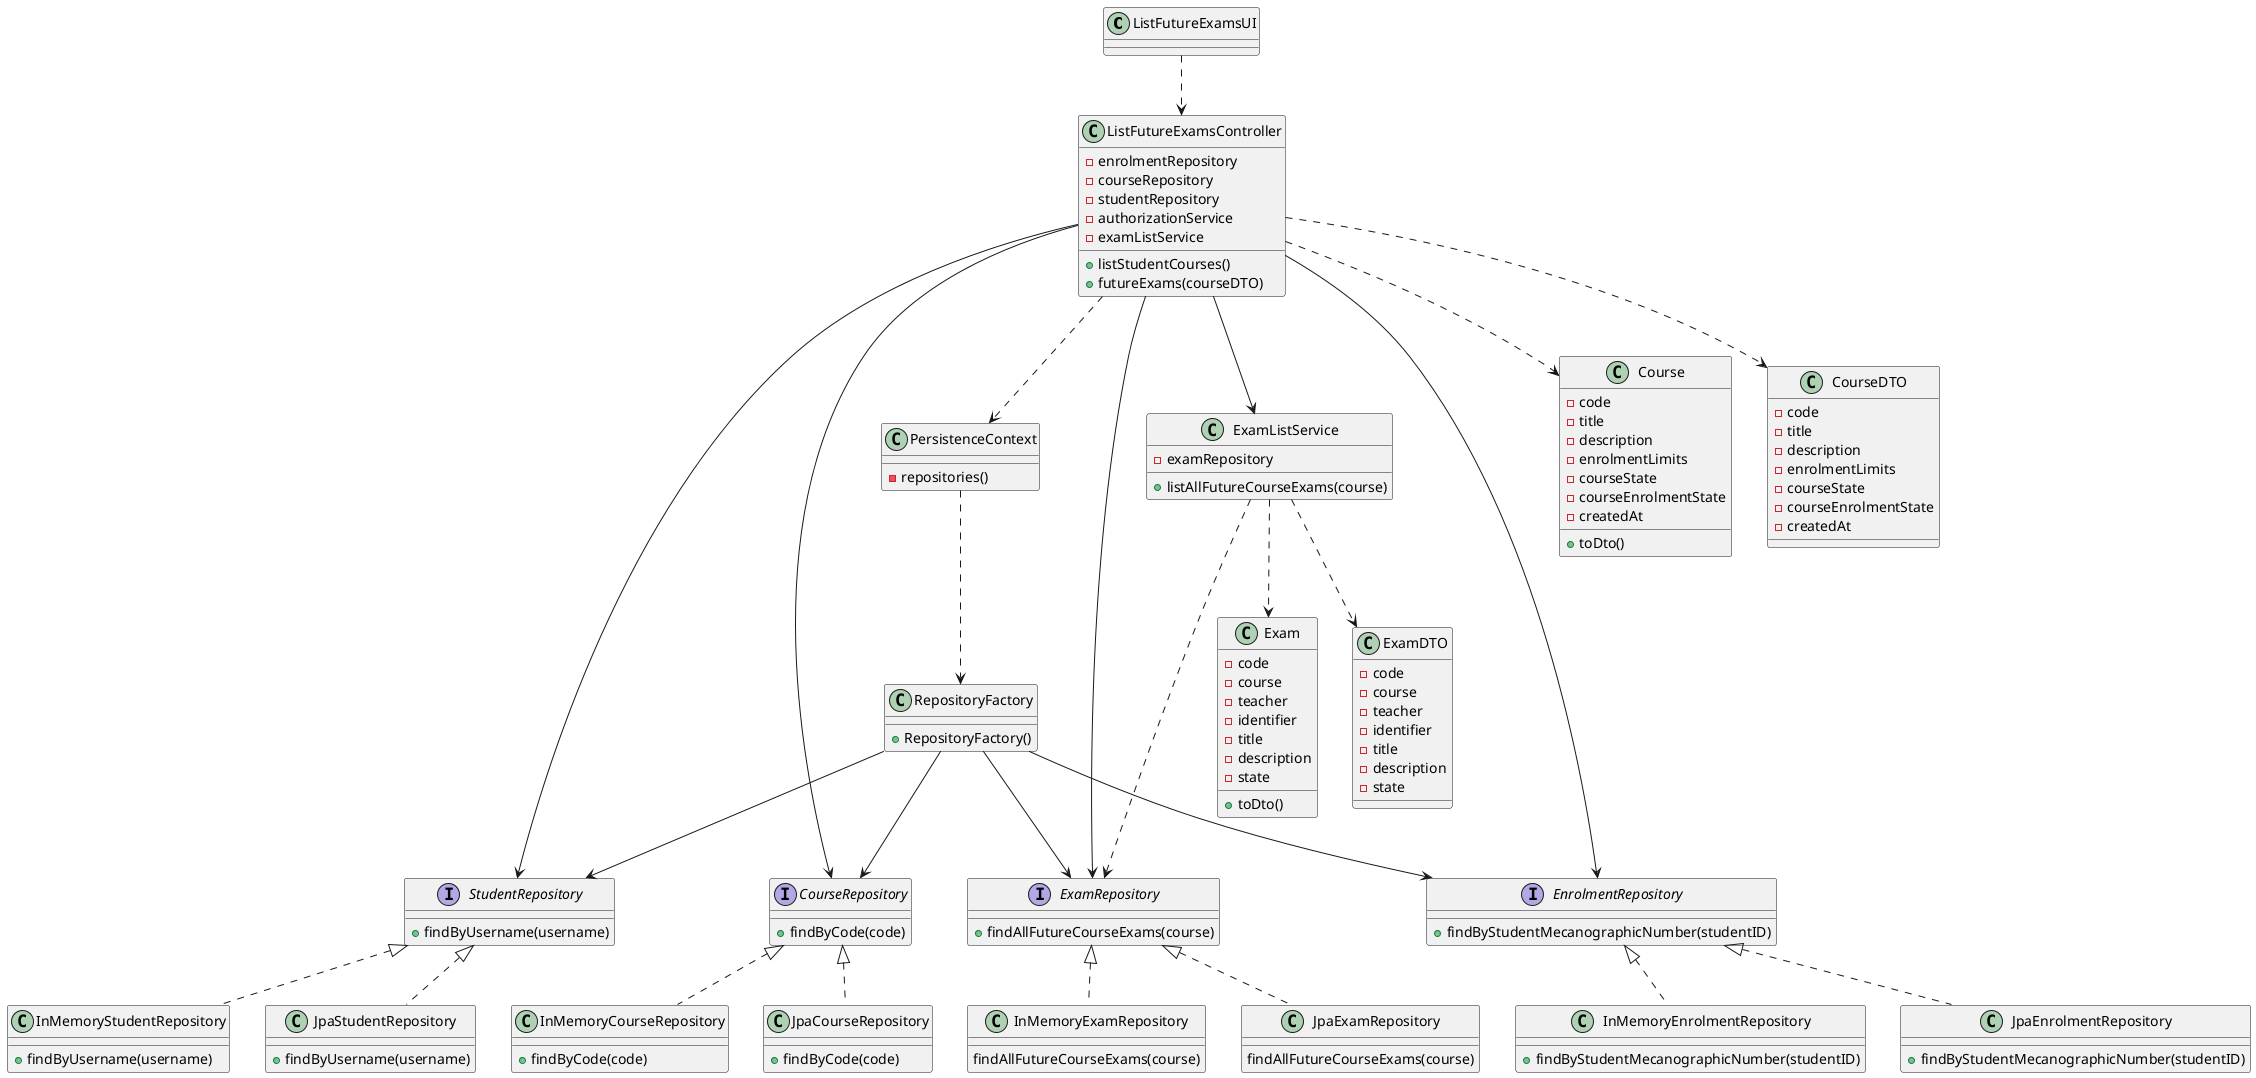 @startuml US2003_CD

class ListFutureExamsUI {

}

class ListFutureExamsController {
- enrolmentRepository
- courseRepository
- studentRepository
- authorizationService
- examListService
+ listStudentCourses()
+ futureExams(courseDTO)
}

interface StudentRepository {
+ findByUsername(username)
}

class InMemoryStudentRepository {
+ findByUsername(username)
}

class JpaStudentRepository {
+ findByUsername(username)
}

class Course {
  - code
  - title
  - description
  - enrolmentLimits
  - courseState
  - courseEnrolmentState
  - createdAt
  + toDto()
}

class CourseDTO {
  - code
  - title
  - description
  - enrolmentLimits
  - courseState
  - courseEnrolmentState
  - createdAt
}

interface CourseRepository {
  + findByCode(code)
}

class InMemoryCourseRepository {
  + findByCode(code)
}

class JpaCourseRepository {
  + findByCode(code)
}


class Exam {
- code
- course
- teacher
- identifier
- title
- description
- state
+ toDto()
}

class ExamDTO {
- code
- course
- teacher
- identifier
- title
- description
- state
}

class ExamListService {
- examRepository
+ listAllFutureCourseExams(course)
}

interface ExamRepository {
+ findAllFutureCourseExams(course)
}


class InMemoryExamRepository {
findAllFutureCourseExams(course)
}

class JpaExamRepository {
findAllFutureCourseExams(course)
}


class RepositoryFactory {
  + RepositoryFactory()
}


class PersistenceContext {
  - repositories()
}


interface EnrolmentRepository {
+ findByStudentMecanographicNumber(studentID)
}

class InMemoryEnrolmentRepository {
+ findByStudentMecanographicNumber(studentID)
}

class JpaEnrolmentRepository {
+ findByStudentMecanographicNumber(studentID)
}



PersistenceContext ..> RepositoryFactory

RepositoryFactory --> CourseRepository
RepositoryFactory --> ExamRepository
RepositoryFactory --> StudentRepository
RepositoryFactory --> EnrolmentRepository

CourseRepository <|.. InMemoryCourseRepository
CourseRepository <|.. JpaCourseRepository
ExamRepository <|.. InMemoryExamRepository
ExamRepository <|.. JpaExamRepository
StudentRepository <|.. InMemoryStudentRepository
StudentRepository <|.. JpaStudentRepository
EnrolmentRepository <|.. InMemoryEnrolmentRepository
EnrolmentRepository <|.. JpaEnrolmentRepository


ListFutureExamsController --> ExamListService
ListFutureExamsController ..> Course
ListFutureExamsController ..> CourseDTO
ListFutureExamsController ..> PersistenceContext

ListFutureExamsUI ..> ListFutureExamsController

ExamListService ..> Exam
ExamListService ..> ExamDTO
ExamListService ..> ExamRepository
ListFutureExamsController --> ExamRepository
ListFutureExamsController --> StudentRepository
ListFutureExamsController --> EnrolmentRepository
ListFutureExamsController --> CourseRepository



@enduml
